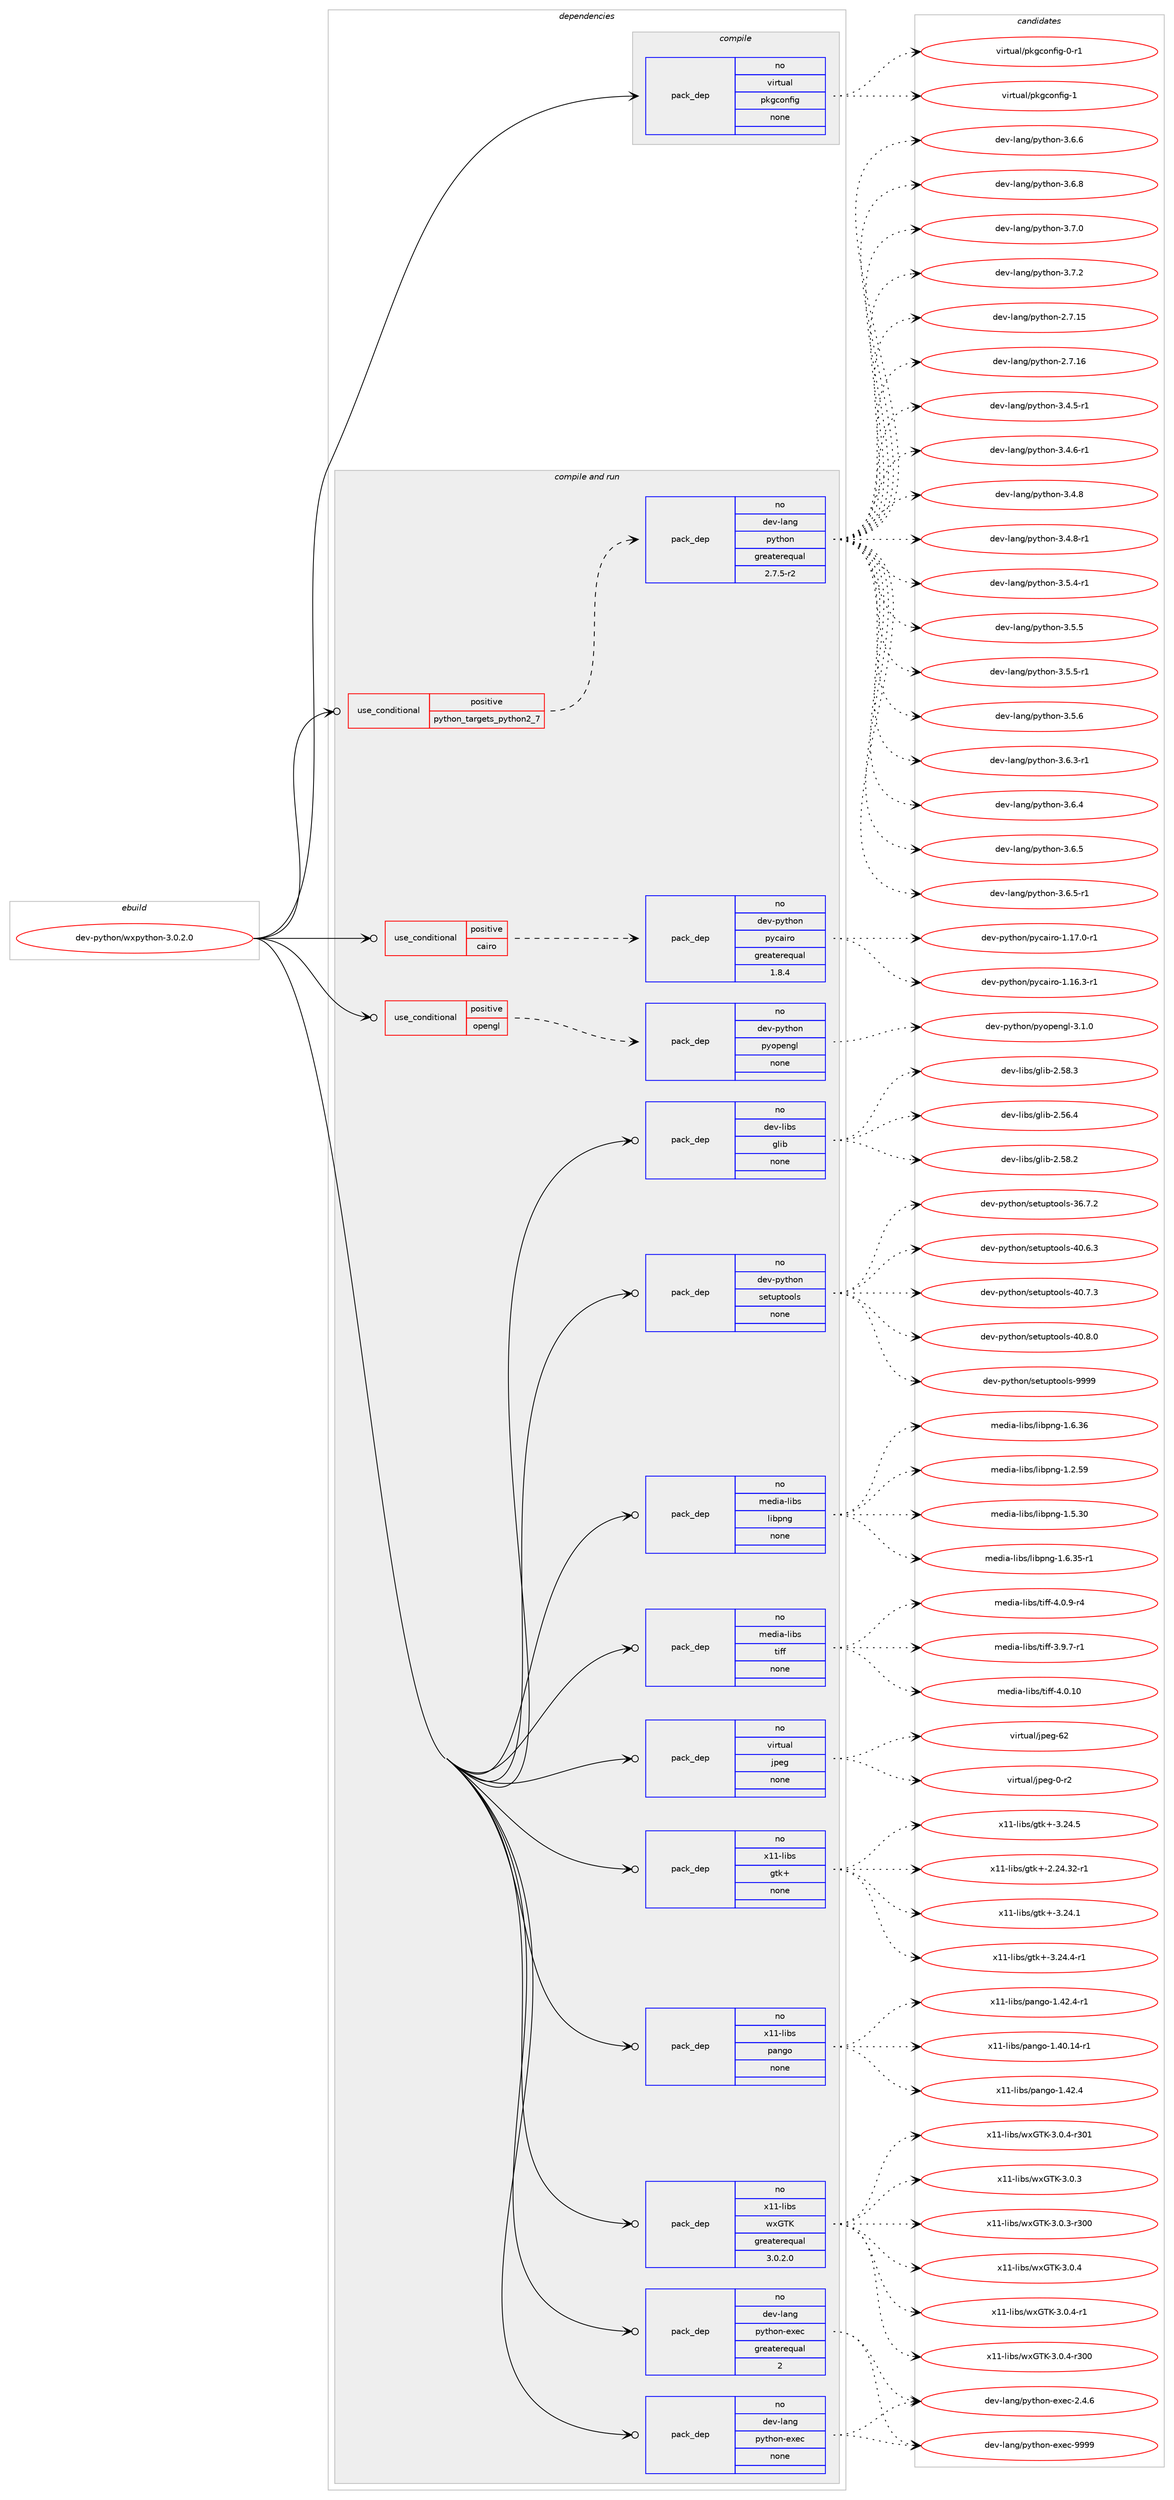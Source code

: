 digraph prolog {

# *************
# Graph options
# *************

newrank=true;
concentrate=true;
compound=true;
graph [rankdir=LR,fontname=Helvetica,fontsize=10,ranksep=1.5];#, ranksep=2.5, nodesep=0.2];
edge  [arrowhead=vee];
node  [fontname=Helvetica,fontsize=10];

# **********
# The ebuild
# **********

subgraph cluster_leftcol {
color=gray;
rank=same;
label=<<i>ebuild</i>>;
id [label="dev-python/wxpython-3.0.2.0", color=red, width=4, href="../dev-python/wxpython-3.0.2.0.svg"];
}

# ****************
# The dependencies
# ****************

subgraph cluster_midcol {
color=gray;
label=<<i>dependencies</i>>;
subgraph cluster_compile {
fillcolor="#eeeeee";
style=filled;
label=<<i>compile</i>>;
subgraph pack1038084 {
dependency1448443 [label=<<TABLE BORDER="0" CELLBORDER="1" CELLSPACING="0" CELLPADDING="4" WIDTH="220"><TR><TD ROWSPAN="6" CELLPADDING="30">pack_dep</TD></TR><TR><TD WIDTH="110">no</TD></TR><TR><TD>virtual</TD></TR><TR><TD>pkgconfig</TD></TR><TR><TD>none</TD></TR><TR><TD></TD></TR></TABLE>>, shape=none, color=blue];
}
id:e -> dependency1448443:w [weight=20,style="solid",arrowhead="vee"];
}
subgraph cluster_compileandrun {
fillcolor="#eeeeee";
style=filled;
label=<<i>compile and run</i>>;
subgraph cond386989 {
dependency1448444 [label=<<TABLE BORDER="0" CELLBORDER="1" CELLSPACING="0" CELLPADDING="4"><TR><TD ROWSPAN="3" CELLPADDING="10">use_conditional</TD></TR><TR><TD>positive</TD></TR><TR><TD>cairo</TD></TR></TABLE>>, shape=none, color=red];
subgraph pack1038085 {
dependency1448445 [label=<<TABLE BORDER="0" CELLBORDER="1" CELLSPACING="0" CELLPADDING="4" WIDTH="220"><TR><TD ROWSPAN="6" CELLPADDING="30">pack_dep</TD></TR><TR><TD WIDTH="110">no</TD></TR><TR><TD>dev-python</TD></TR><TR><TD>pycairo</TD></TR><TR><TD>greaterequal</TD></TR><TR><TD>1.8.4</TD></TR></TABLE>>, shape=none, color=blue];
}
dependency1448444:e -> dependency1448445:w [weight=20,style="dashed",arrowhead="vee"];
}
id:e -> dependency1448444:w [weight=20,style="solid",arrowhead="odotvee"];
subgraph cond386990 {
dependency1448446 [label=<<TABLE BORDER="0" CELLBORDER="1" CELLSPACING="0" CELLPADDING="4"><TR><TD ROWSPAN="3" CELLPADDING="10">use_conditional</TD></TR><TR><TD>positive</TD></TR><TR><TD>opengl</TD></TR></TABLE>>, shape=none, color=red];
subgraph pack1038086 {
dependency1448447 [label=<<TABLE BORDER="0" CELLBORDER="1" CELLSPACING="0" CELLPADDING="4" WIDTH="220"><TR><TD ROWSPAN="6" CELLPADDING="30">pack_dep</TD></TR><TR><TD WIDTH="110">no</TD></TR><TR><TD>dev-python</TD></TR><TR><TD>pyopengl</TD></TR><TR><TD>none</TD></TR><TR><TD></TD></TR></TABLE>>, shape=none, color=blue];
}
dependency1448446:e -> dependency1448447:w [weight=20,style="dashed",arrowhead="vee"];
}
id:e -> dependency1448446:w [weight=20,style="solid",arrowhead="odotvee"];
subgraph cond386991 {
dependency1448448 [label=<<TABLE BORDER="0" CELLBORDER="1" CELLSPACING="0" CELLPADDING="4"><TR><TD ROWSPAN="3" CELLPADDING="10">use_conditional</TD></TR><TR><TD>positive</TD></TR><TR><TD>python_targets_python2_7</TD></TR></TABLE>>, shape=none, color=red];
subgraph pack1038087 {
dependency1448449 [label=<<TABLE BORDER="0" CELLBORDER="1" CELLSPACING="0" CELLPADDING="4" WIDTH="220"><TR><TD ROWSPAN="6" CELLPADDING="30">pack_dep</TD></TR><TR><TD WIDTH="110">no</TD></TR><TR><TD>dev-lang</TD></TR><TR><TD>python</TD></TR><TR><TD>greaterequal</TD></TR><TR><TD>2.7.5-r2</TD></TR></TABLE>>, shape=none, color=blue];
}
dependency1448448:e -> dependency1448449:w [weight=20,style="dashed",arrowhead="vee"];
}
id:e -> dependency1448448:w [weight=20,style="solid",arrowhead="odotvee"];
subgraph pack1038088 {
dependency1448450 [label=<<TABLE BORDER="0" CELLBORDER="1" CELLSPACING="0" CELLPADDING="4" WIDTH="220"><TR><TD ROWSPAN="6" CELLPADDING="30">pack_dep</TD></TR><TR><TD WIDTH="110">no</TD></TR><TR><TD>dev-lang</TD></TR><TR><TD>python-exec</TD></TR><TR><TD>greaterequal</TD></TR><TR><TD>2</TD></TR></TABLE>>, shape=none, color=blue];
}
id:e -> dependency1448450:w [weight=20,style="solid",arrowhead="odotvee"];
subgraph pack1038089 {
dependency1448451 [label=<<TABLE BORDER="0" CELLBORDER="1" CELLSPACING="0" CELLPADDING="4" WIDTH="220"><TR><TD ROWSPAN="6" CELLPADDING="30">pack_dep</TD></TR><TR><TD WIDTH="110">no</TD></TR><TR><TD>dev-lang</TD></TR><TR><TD>python-exec</TD></TR><TR><TD>none</TD></TR><TR><TD></TD></TR></TABLE>>, shape=none, color=blue];
}
id:e -> dependency1448451:w [weight=20,style="solid",arrowhead="odotvee"];
subgraph pack1038090 {
dependency1448452 [label=<<TABLE BORDER="0" CELLBORDER="1" CELLSPACING="0" CELLPADDING="4" WIDTH="220"><TR><TD ROWSPAN="6" CELLPADDING="30">pack_dep</TD></TR><TR><TD WIDTH="110">no</TD></TR><TR><TD>dev-libs</TD></TR><TR><TD>glib</TD></TR><TR><TD>none</TD></TR><TR><TD></TD></TR></TABLE>>, shape=none, color=blue];
}
id:e -> dependency1448452:w [weight=20,style="solid",arrowhead="odotvee"];
subgraph pack1038091 {
dependency1448453 [label=<<TABLE BORDER="0" CELLBORDER="1" CELLSPACING="0" CELLPADDING="4" WIDTH="220"><TR><TD ROWSPAN="6" CELLPADDING="30">pack_dep</TD></TR><TR><TD WIDTH="110">no</TD></TR><TR><TD>dev-python</TD></TR><TR><TD>setuptools</TD></TR><TR><TD>none</TD></TR><TR><TD></TD></TR></TABLE>>, shape=none, color=blue];
}
id:e -> dependency1448453:w [weight=20,style="solid",arrowhead="odotvee"];
subgraph pack1038092 {
dependency1448454 [label=<<TABLE BORDER="0" CELLBORDER="1" CELLSPACING="0" CELLPADDING="4" WIDTH="220"><TR><TD ROWSPAN="6" CELLPADDING="30">pack_dep</TD></TR><TR><TD WIDTH="110">no</TD></TR><TR><TD>media-libs</TD></TR><TR><TD>libpng</TD></TR><TR><TD>none</TD></TR><TR><TD></TD></TR></TABLE>>, shape=none, color=blue];
}
id:e -> dependency1448454:w [weight=20,style="solid",arrowhead="odotvee"];
subgraph pack1038093 {
dependency1448455 [label=<<TABLE BORDER="0" CELLBORDER="1" CELLSPACING="0" CELLPADDING="4" WIDTH="220"><TR><TD ROWSPAN="6" CELLPADDING="30">pack_dep</TD></TR><TR><TD WIDTH="110">no</TD></TR><TR><TD>media-libs</TD></TR><TR><TD>tiff</TD></TR><TR><TD>none</TD></TR><TR><TD></TD></TR></TABLE>>, shape=none, color=blue];
}
id:e -> dependency1448455:w [weight=20,style="solid",arrowhead="odotvee"];
subgraph pack1038094 {
dependency1448456 [label=<<TABLE BORDER="0" CELLBORDER="1" CELLSPACING="0" CELLPADDING="4" WIDTH="220"><TR><TD ROWSPAN="6" CELLPADDING="30">pack_dep</TD></TR><TR><TD WIDTH="110">no</TD></TR><TR><TD>virtual</TD></TR><TR><TD>jpeg</TD></TR><TR><TD>none</TD></TR><TR><TD></TD></TR></TABLE>>, shape=none, color=blue];
}
id:e -> dependency1448456:w [weight=20,style="solid",arrowhead="odotvee"];
subgraph pack1038095 {
dependency1448457 [label=<<TABLE BORDER="0" CELLBORDER="1" CELLSPACING="0" CELLPADDING="4" WIDTH="220"><TR><TD ROWSPAN="6" CELLPADDING="30">pack_dep</TD></TR><TR><TD WIDTH="110">no</TD></TR><TR><TD>x11-libs</TD></TR><TR><TD>gtk+</TD></TR><TR><TD>none</TD></TR><TR><TD></TD></TR></TABLE>>, shape=none, color=blue];
}
id:e -> dependency1448457:w [weight=20,style="solid",arrowhead="odotvee"];
subgraph pack1038096 {
dependency1448458 [label=<<TABLE BORDER="0" CELLBORDER="1" CELLSPACING="0" CELLPADDING="4" WIDTH="220"><TR><TD ROWSPAN="6" CELLPADDING="30">pack_dep</TD></TR><TR><TD WIDTH="110">no</TD></TR><TR><TD>x11-libs</TD></TR><TR><TD>pango</TD></TR><TR><TD>none</TD></TR><TR><TD></TD></TR></TABLE>>, shape=none, color=blue];
}
id:e -> dependency1448458:w [weight=20,style="solid",arrowhead="odotvee"];
subgraph pack1038097 {
dependency1448459 [label=<<TABLE BORDER="0" CELLBORDER="1" CELLSPACING="0" CELLPADDING="4" WIDTH="220"><TR><TD ROWSPAN="6" CELLPADDING="30">pack_dep</TD></TR><TR><TD WIDTH="110">no</TD></TR><TR><TD>x11-libs</TD></TR><TR><TD>wxGTK</TD></TR><TR><TD>greaterequal</TD></TR><TR><TD>3.0.2.0</TD></TR></TABLE>>, shape=none, color=blue];
}
id:e -> dependency1448459:w [weight=20,style="solid",arrowhead="odotvee"];
}
subgraph cluster_run {
fillcolor="#eeeeee";
style=filled;
label=<<i>run</i>>;
}
}

# **************
# The candidates
# **************

subgraph cluster_choices {
rank=same;
color=gray;
label=<<i>candidates</i>>;

subgraph choice1038084 {
color=black;
nodesep=1;
choice11810511411611797108471121071039911111010210510345484511449 [label="virtual/pkgconfig-0-r1", color=red, width=4,href="../virtual/pkgconfig-0-r1.svg"];
choice1181051141161179710847112107103991111101021051034549 [label="virtual/pkgconfig-1", color=red, width=4,href="../virtual/pkgconfig-1.svg"];
dependency1448443:e -> choice11810511411611797108471121071039911111010210510345484511449:w [style=dotted,weight="100"];
dependency1448443:e -> choice1181051141161179710847112107103991111101021051034549:w [style=dotted,weight="100"];
}
subgraph choice1038085 {
color=black;
nodesep=1;
choice10010111845112121116104111110471121219997105114111454946495446514511449 [label="dev-python/pycairo-1.16.3-r1", color=red, width=4,href="../dev-python/pycairo-1.16.3-r1.svg"];
choice10010111845112121116104111110471121219997105114111454946495546484511449 [label="dev-python/pycairo-1.17.0-r1", color=red, width=4,href="../dev-python/pycairo-1.17.0-r1.svg"];
dependency1448445:e -> choice10010111845112121116104111110471121219997105114111454946495446514511449:w [style=dotted,weight="100"];
dependency1448445:e -> choice10010111845112121116104111110471121219997105114111454946495546484511449:w [style=dotted,weight="100"];
}
subgraph choice1038086 {
color=black;
nodesep=1;
choice1001011184511212111610411111047112121111112101110103108455146494648 [label="dev-python/pyopengl-3.1.0", color=red, width=4,href="../dev-python/pyopengl-3.1.0.svg"];
dependency1448447:e -> choice1001011184511212111610411111047112121111112101110103108455146494648:w [style=dotted,weight="100"];
}
subgraph choice1038087 {
color=black;
nodesep=1;
choice10010111845108971101034711212111610411111045504655464953 [label="dev-lang/python-2.7.15", color=red, width=4,href="../dev-lang/python-2.7.15.svg"];
choice10010111845108971101034711212111610411111045504655464954 [label="dev-lang/python-2.7.16", color=red, width=4,href="../dev-lang/python-2.7.16.svg"];
choice1001011184510897110103471121211161041111104551465246534511449 [label="dev-lang/python-3.4.5-r1", color=red, width=4,href="../dev-lang/python-3.4.5-r1.svg"];
choice1001011184510897110103471121211161041111104551465246544511449 [label="dev-lang/python-3.4.6-r1", color=red, width=4,href="../dev-lang/python-3.4.6-r1.svg"];
choice100101118451089711010347112121116104111110455146524656 [label="dev-lang/python-3.4.8", color=red, width=4,href="../dev-lang/python-3.4.8.svg"];
choice1001011184510897110103471121211161041111104551465246564511449 [label="dev-lang/python-3.4.8-r1", color=red, width=4,href="../dev-lang/python-3.4.8-r1.svg"];
choice1001011184510897110103471121211161041111104551465346524511449 [label="dev-lang/python-3.5.4-r1", color=red, width=4,href="../dev-lang/python-3.5.4-r1.svg"];
choice100101118451089711010347112121116104111110455146534653 [label="dev-lang/python-3.5.5", color=red, width=4,href="../dev-lang/python-3.5.5.svg"];
choice1001011184510897110103471121211161041111104551465346534511449 [label="dev-lang/python-3.5.5-r1", color=red, width=4,href="../dev-lang/python-3.5.5-r1.svg"];
choice100101118451089711010347112121116104111110455146534654 [label="dev-lang/python-3.5.6", color=red, width=4,href="../dev-lang/python-3.5.6.svg"];
choice1001011184510897110103471121211161041111104551465446514511449 [label="dev-lang/python-3.6.3-r1", color=red, width=4,href="../dev-lang/python-3.6.3-r1.svg"];
choice100101118451089711010347112121116104111110455146544652 [label="dev-lang/python-3.6.4", color=red, width=4,href="../dev-lang/python-3.6.4.svg"];
choice100101118451089711010347112121116104111110455146544653 [label="dev-lang/python-3.6.5", color=red, width=4,href="../dev-lang/python-3.6.5.svg"];
choice1001011184510897110103471121211161041111104551465446534511449 [label="dev-lang/python-3.6.5-r1", color=red, width=4,href="../dev-lang/python-3.6.5-r1.svg"];
choice100101118451089711010347112121116104111110455146544654 [label="dev-lang/python-3.6.6", color=red, width=4,href="../dev-lang/python-3.6.6.svg"];
choice100101118451089711010347112121116104111110455146544656 [label="dev-lang/python-3.6.8", color=red, width=4,href="../dev-lang/python-3.6.8.svg"];
choice100101118451089711010347112121116104111110455146554648 [label="dev-lang/python-3.7.0", color=red, width=4,href="../dev-lang/python-3.7.0.svg"];
choice100101118451089711010347112121116104111110455146554650 [label="dev-lang/python-3.7.2", color=red, width=4,href="../dev-lang/python-3.7.2.svg"];
dependency1448449:e -> choice10010111845108971101034711212111610411111045504655464953:w [style=dotted,weight="100"];
dependency1448449:e -> choice10010111845108971101034711212111610411111045504655464954:w [style=dotted,weight="100"];
dependency1448449:e -> choice1001011184510897110103471121211161041111104551465246534511449:w [style=dotted,weight="100"];
dependency1448449:e -> choice1001011184510897110103471121211161041111104551465246544511449:w [style=dotted,weight="100"];
dependency1448449:e -> choice100101118451089711010347112121116104111110455146524656:w [style=dotted,weight="100"];
dependency1448449:e -> choice1001011184510897110103471121211161041111104551465246564511449:w [style=dotted,weight="100"];
dependency1448449:e -> choice1001011184510897110103471121211161041111104551465346524511449:w [style=dotted,weight="100"];
dependency1448449:e -> choice100101118451089711010347112121116104111110455146534653:w [style=dotted,weight="100"];
dependency1448449:e -> choice1001011184510897110103471121211161041111104551465346534511449:w [style=dotted,weight="100"];
dependency1448449:e -> choice100101118451089711010347112121116104111110455146534654:w [style=dotted,weight="100"];
dependency1448449:e -> choice1001011184510897110103471121211161041111104551465446514511449:w [style=dotted,weight="100"];
dependency1448449:e -> choice100101118451089711010347112121116104111110455146544652:w [style=dotted,weight="100"];
dependency1448449:e -> choice100101118451089711010347112121116104111110455146544653:w [style=dotted,weight="100"];
dependency1448449:e -> choice1001011184510897110103471121211161041111104551465446534511449:w [style=dotted,weight="100"];
dependency1448449:e -> choice100101118451089711010347112121116104111110455146544654:w [style=dotted,weight="100"];
dependency1448449:e -> choice100101118451089711010347112121116104111110455146544656:w [style=dotted,weight="100"];
dependency1448449:e -> choice100101118451089711010347112121116104111110455146554648:w [style=dotted,weight="100"];
dependency1448449:e -> choice100101118451089711010347112121116104111110455146554650:w [style=dotted,weight="100"];
}
subgraph choice1038088 {
color=black;
nodesep=1;
choice1001011184510897110103471121211161041111104510112010199455046524654 [label="dev-lang/python-exec-2.4.6", color=red, width=4,href="../dev-lang/python-exec-2.4.6.svg"];
choice10010111845108971101034711212111610411111045101120101994557575757 [label="dev-lang/python-exec-9999", color=red, width=4,href="../dev-lang/python-exec-9999.svg"];
dependency1448450:e -> choice1001011184510897110103471121211161041111104510112010199455046524654:w [style=dotted,weight="100"];
dependency1448450:e -> choice10010111845108971101034711212111610411111045101120101994557575757:w [style=dotted,weight="100"];
}
subgraph choice1038089 {
color=black;
nodesep=1;
choice1001011184510897110103471121211161041111104510112010199455046524654 [label="dev-lang/python-exec-2.4.6", color=red, width=4,href="../dev-lang/python-exec-2.4.6.svg"];
choice10010111845108971101034711212111610411111045101120101994557575757 [label="dev-lang/python-exec-9999", color=red, width=4,href="../dev-lang/python-exec-9999.svg"];
dependency1448451:e -> choice1001011184510897110103471121211161041111104510112010199455046524654:w [style=dotted,weight="100"];
dependency1448451:e -> choice10010111845108971101034711212111610411111045101120101994557575757:w [style=dotted,weight="100"];
}
subgraph choice1038090 {
color=black;
nodesep=1;
choice1001011184510810598115471031081059845504653544652 [label="dev-libs/glib-2.56.4", color=red, width=4,href="../dev-libs/glib-2.56.4.svg"];
choice1001011184510810598115471031081059845504653564650 [label="dev-libs/glib-2.58.2", color=red, width=4,href="../dev-libs/glib-2.58.2.svg"];
choice1001011184510810598115471031081059845504653564651 [label="dev-libs/glib-2.58.3", color=red, width=4,href="../dev-libs/glib-2.58.3.svg"];
dependency1448452:e -> choice1001011184510810598115471031081059845504653544652:w [style=dotted,weight="100"];
dependency1448452:e -> choice1001011184510810598115471031081059845504653564650:w [style=dotted,weight="100"];
dependency1448452:e -> choice1001011184510810598115471031081059845504653564651:w [style=dotted,weight="100"];
}
subgraph choice1038091 {
color=black;
nodesep=1;
choice100101118451121211161041111104711510111611711211611111110811545515446554650 [label="dev-python/setuptools-36.7.2", color=red, width=4,href="../dev-python/setuptools-36.7.2.svg"];
choice100101118451121211161041111104711510111611711211611111110811545524846544651 [label="dev-python/setuptools-40.6.3", color=red, width=4,href="../dev-python/setuptools-40.6.3.svg"];
choice100101118451121211161041111104711510111611711211611111110811545524846554651 [label="dev-python/setuptools-40.7.3", color=red, width=4,href="../dev-python/setuptools-40.7.3.svg"];
choice100101118451121211161041111104711510111611711211611111110811545524846564648 [label="dev-python/setuptools-40.8.0", color=red, width=4,href="../dev-python/setuptools-40.8.0.svg"];
choice10010111845112121116104111110471151011161171121161111111081154557575757 [label="dev-python/setuptools-9999", color=red, width=4,href="../dev-python/setuptools-9999.svg"];
dependency1448453:e -> choice100101118451121211161041111104711510111611711211611111110811545515446554650:w [style=dotted,weight="100"];
dependency1448453:e -> choice100101118451121211161041111104711510111611711211611111110811545524846544651:w [style=dotted,weight="100"];
dependency1448453:e -> choice100101118451121211161041111104711510111611711211611111110811545524846554651:w [style=dotted,weight="100"];
dependency1448453:e -> choice100101118451121211161041111104711510111611711211611111110811545524846564648:w [style=dotted,weight="100"];
dependency1448453:e -> choice10010111845112121116104111110471151011161171121161111111081154557575757:w [style=dotted,weight="100"];
}
subgraph choice1038092 {
color=black;
nodesep=1;
choice109101100105974510810598115471081059811211010345494650465357 [label="media-libs/libpng-1.2.59", color=red, width=4,href="../media-libs/libpng-1.2.59.svg"];
choice109101100105974510810598115471081059811211010345494653465148 [label="media-libs/libpng-1.5.30", color=red, width=4,href="../media-libs/libpng-1.5.30.svg"];
choice1091011001059745108105981154710810598112110103454946544651534511449 [label="media-libs/libpng-1.6.35-r1", color=red, width=4,href="../media-libs/libpng-1.6.35-r1.svg"];
choice109101100105974510810598115471081059811211010345494654465154 [label="media-libs/libpng-1.6.36", color=red, width=4,href="../media-libs/libpng-1.6.36.svg"];
dependency1448454:e -> choice109101100105974510810598115471081059811211010345494650465357:w [style=dotted,weight="100"];
dependency1448454:e -> choice109101100105974510810598115471081059811211010345494653465148:w [style=dotted,weight="100"];
dependency1448454:e -> choice1091011001059745108105981154710810598112110103454946544651534511449:w [style=dotted,weight="100"];
dependency1448454:e -> choice109101100105974510810598115471081059811211010345494654465154:w [style=dotted,weight="100"];
}
subgraph choice1038093 {
color=black;
nodesep=1;
choice109101100105974510810598115471161051021024551465746554511449 [label="media-libs/tiff-3.9.7-r1", color=red, width=4,href="../media-libs/tiff-3.9.7-r1.svg"];
choice1091011001059745108105981154711610510210245524648464948 [label="media-libs/tiff-4.0.10", color=red, width=4,href="../media-libs/tiff-4.0.10.svg"];
choice109101100105974510810598115471161051021024552464846574511452 [label="media-libs/tiff-4.0.9-r4", color=red, width=4,href="../media-libs/tiff-4.0.9-r4.svg"];
dependency1448455:e -> choice109101100105974510810598115471161051021024551465746554511449:w [style=dotted,weight="100"];
dependency1448455:e -> choice1091011001059745108105981154711610510210245524648464948:w [style=dotted,weight="100"];
dependency1448455:e -> choice109101100105974510810598115471161051021024552464846574511452:w [style=dotted,weight="100"];
}
subgraph choice1038094 {
color=black;
nodesep=1;
choice118105114116117971084710611210110345484511450 [label="virtual/jpeg-0-r2", color=red, width=4,href="../virtual/jpeg-0-r2.svg"];
choice1181051141161179710847106112101103455450 [label="virtual/jpeg-62", color=red, width=4,href="../virtual/jpeg-62.svg"];
dependency1448456:e -> choice118105114116117971084710611210110345484511450:w [style=dotted,weight="100"];
dependency1448456:e -> choice1181051141161179710847106112101103455450:w [style=dotted,weight="100"];
}
subgraph choice1038095 {
color=black;
nodesep=1;
choice12049494510810598115471031161074345504650524651504511449 [label="x11-libs/gtk+-2.24.32-r1", color=red, width=4,href="../x11-libs/gtk+-2.24.32-r1.svg"];
choice12049494510810598115471031161074345514650524649 [label="x11-libs/gtk+-3.24.1", color=red, width=4,href="../x11-libs/gtk+-3.24.1.svg"];
choice120494945108105981154710311610743455146505246524511449 [label="x11-libs/gtk+-3.24.4-r1", color=red, width=4,href="../x11-libs/gtk+-3.24.4-r1.svg"];
choice12049494510810598115471031161074345514650524653 [label="x11-libs/gtk+-3.24.5", color=red, width=4,href="../x11-libs/gtk+-3.24.5.svg"];
dependency1448457:e -> choice12049494510810598115471031161074345504650524651504511449:w [style=dotted,weight="100"];
dependency1448457:e -> choice12049494510810598115471031161074345514650524649:w [style=dotted,weight="100"];
dependency1448457:e -> choice120494945108105981154710311610743455146505246524511449:w [style=dotted,weight="100"];
dependency1448457:e -> choice12049494510810598115471031161074345514650524653:w [style=dotted,weight="100"];
}
subgraph choice1038096 {
color=black;
nodesep=1;
choice12049494510810598115471129711010311145494652484649524511449 [label="x11-libs/pango-1.40.14-r1", color=red, width=4,href="../x11-libs/pango-1.40.14-r1.svg"];
choice12049494510810598115471129711010311145494652504652 [label="x11-libs/pango-1.42.4", color=red, width=4,href="../x11-libs/pango-1.42.4.svg"];
choice120494945108105981154711297110103111454946525046524511449 [label="x11-libs/pango-1.42.4-r1", color=red, width=4,href="../x11-libs/pango-1.42.4-r1.svg"];
dependency1448458:e -> choice12049494510810598115471129711010311145494652484649524511449:w [style=dotted,weight="100"];
dependency1448458:e -> choice12049494510810598115471129711010311145494652504652:w [style=dotted,weight="100"];
dependency1448458:e -> choice120494945108105981154711297110103111454946525046524511449:w [style=dotted,weight="100"];
}
subgraph choice1038097 {
color=black;
nodesep=1;
choice1204949451081059811547119120718475455146484651 [label="x11-libs/wxGTK-3.0.3", color=red, width=4,href="../x11-libs/wxGTK-3.0.3.svg"];
choice120494945108105981154711912071847545514648465145114514848 [label="x11-libs/wxGTK-3.0.3-r300", color=red, width=4,href="../x11-libs/wxGTK-3.0.3-r300.svg"];
choice1204949451081059811547119120718475455146484652 [label="x11-libs/wxGTK-3.0.4", color=red, width=4,href="../x11-libs/wxGTK-3.0.4.svg"];
choice12049494510810598115471191207184754551464846524511449 [label="x11-libs/wxGTK-3.0.4-r1", color=red, width=4,href="../x11-libs/wxGTK-3.0.4-r1.svg"];
choice120494945108105981154711912071847545514648465245114514848 [label="x11-libs/wxGTK-3.0.4-r300", color=red, width=4,href="../x11-libs/wxGTK-3.0.4-r300.svg"];
choice120494945108105981154711912071847545514648465245114514849 [label="x11-libs/wxGTK-3.0.4-r301", color=red, width=4,href="../x11-libs/wxGTK-3.0.4-r301.svg"];
dependency1448459:e -> choice1204949451081059811547119120718475455146484651:w [style=dotted,weight="100"];
dependency1448459:e -> choice120494945108105981154711912071847545514648465145114514848:w [style=dotted,weight="100"];
dependency1448459:e -> choice1204949451081059811547119120718475455146484652:w [style=dotted,weight="100"];
dependency1448459:e -> choice12049494510810598115471191207184754551464846524511449:w [style=dotted,weight="100"];
dependency1448459:e -> choice120494945108105981154711912071847545514648465245114514848:w [style=dotted,weight="100"];
dependency1448459:e -> choice120494945108105981154711912071847545514648465245114514849:w [style=dotted,weight="100"];
}
}

}

